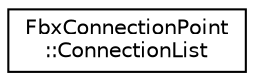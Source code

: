 digraph "クラス階層図"
{
  edge [fontname="Helvetica",fontsize="10",labelfontname="Helvetica",labelfontsize="10"];
  node [fontname="Helvetica",fontsize="10",shape=record];
  rankdir="LR";
  Node0 [label="FbxConnectionPoint\l::ConnectionList",height=0.2,width=0.4,color="black", fillcolor="white", style="filled",URL="$class_fbx_connection_point_1_1_connection_list.html"];
}

